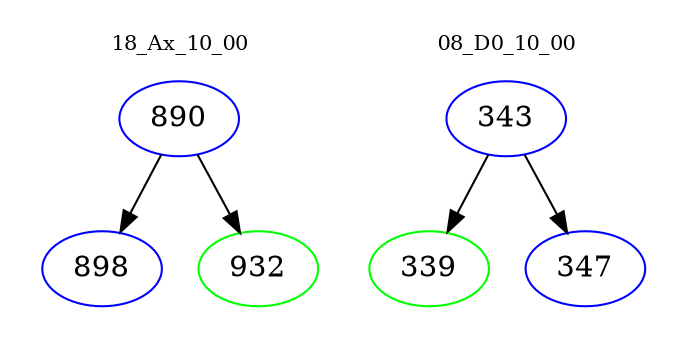 digraph{
subgraph cluster_0 {
color = white
label = "18_Ax_10_00";
fontsize=10;
T0_890 [label="890", color="blue"]
T0_890 -> T0_898 [color="black"]
T0_898 [label="898", color="blue"]
T0_890 -> T0_932 [color="black"]
T0_932 [label="932", color="green"]
}
subgraph cluster_1 {
color = white
label = "08_D0_10_00";
fontsize=10;
T1_343 [label="343", color="blue"]
T1_343 -> T1_339 [color="black"]
T1_339 [label="339", color="green"]
T1_343 -> T1_347 [color="black"]
T1_347 [label="347", color="blue"]
}
}
